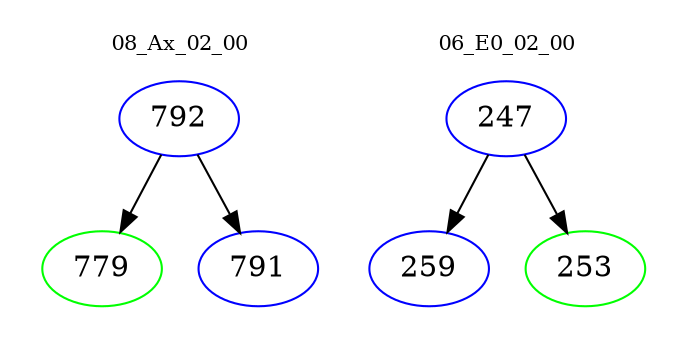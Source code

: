 digraph{
subgraph cluster_0 {
color = white
label = "08_Ax_02_00";
fontsize=10;
T0_792 [label="792", color="blue"]
T0_792 -> T0_779 [color="black"]
T0_779 [label="779", color="green"]
T0_792 -> T0_791 [color="black"]
T0_791 [label="791", color="blue"]
}
subgraph cluster_1 {
color = white
label = "06_E0_02_00";
fontsize=10;
T1_247 [label="247", color="blue"]
T1_247 -> T1_259 [color="black"]
T1_259 [label="259", color="blue"]
T1_247 -> T1_253 [color="black"]
T1_253 [label="253", color="green"]
}
}
